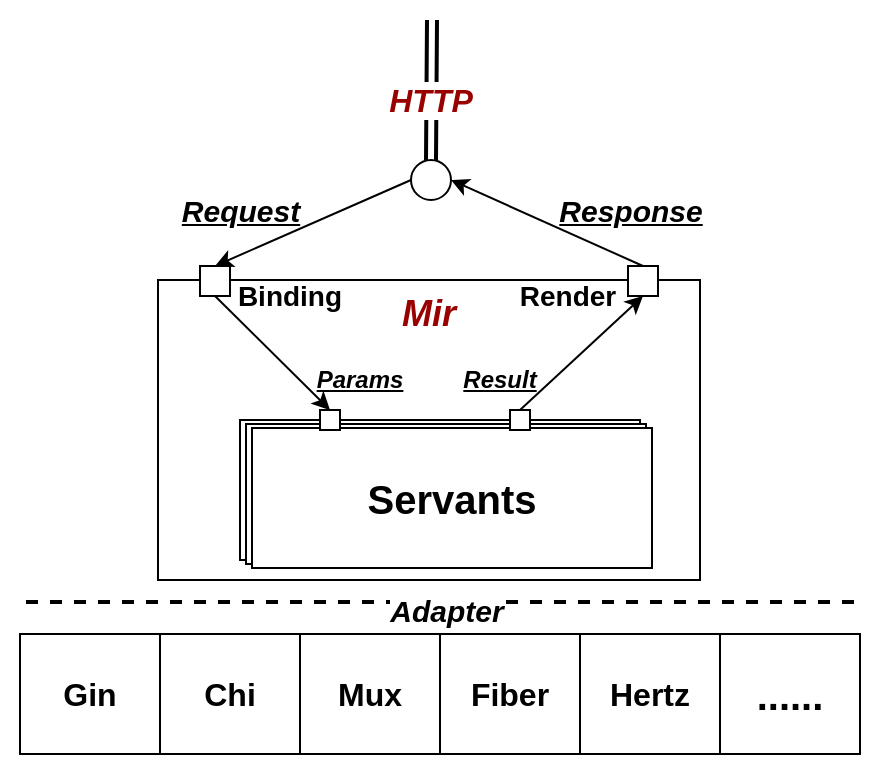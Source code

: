 <mxfile version="20.3.0" type="device"><diagram id="ZOxuEieQiebRqiN2HW-F" name="Page-1"><mxGraphModel dx="1552" dy="934" grid="1" gridSize="10" guides="1" tooltips="1" connect="1" arrows="1" fold="1" page="1" pageScale="1" pageWidth="827" pageHeight="1169" math="0" shadow="0"><root><mxCell id="0"/><mxCell id="1" parent="0"/><mxCell id="HLY3_FzVcBv65uhB9cjh-90" value="" style="rounded=0;whiteSpace=wrap;html=1;dashed=1;strokeColor=none;fontSize=20;fontColor=#000000;fillColor=none;gradientColor=none;" parent="1" vertex="1"><mxGeometry x="100" y="190" width="440" height="390" as="geometry"/></mxCell><mxCell id="HLY3_FzVcBv65uhB9cjh-91" value="Mir" style="rounded=0;whiteSpace=wrap;html=1;fontStyle=3;verticalAlign=top;fontSize=18;fontColor=#990000;" parent="1" vertex="1"><mxGeometry x="179" y="330" width="271" height="150" as="geometry"/></mxCell><mxCell id="HLY3_FzVcBv65uhB9cjh-92" value="" style="whiteSpace=wrap;html=1;aspect=fixed;" parent="1" vertex="1"><mxGeometry x="200" y="323" width="15" height="15" as="geometry"/></mxCell><mxCell id="HLY3_FzVcBv65uhB9cjh-93" value="" style="whiteSpace=wrap;html=1;aspect=fixed;" parent="1" vertex="1"><mxGeometry x="414" y="323" width="15" height="15" as="geometry"/></mxCell><mxCell id="HLY3_FzVcBv65uhB9cjh-94" value="Servant" style="rounded=0;whiteSpace=wrap;html=1;fontStyle=1;fontSize=20;fontColor=#000000;" parent="1" vertex="1"><mxGeometry x="220" y="400" width="200" height="70" as="geometry"/></mxCell><mxCell id="HLY3_FzVcBv65uhB9cjh-97" value="" style="endArrow=classic;html=1;rounded=0;entryX=0.5;entryY=0;entryDx=0;entryDy=0;exitX=0;exitY=0.5;exitDx=0;exitDy=0;" parent="1" source="HLY3_FzVcBv65uhB9cjh-107" target="HLY3_FzVcBv65uhB9cjh-92" edge="1"><mxGeometry width="50" height="50" relative="1" as="geometry"><mxPoint x="300" y="260" as="sourcePoint"/><mxPoint x="200" y="260" as="targetPoint"/></mxGeometry></mxCell><mxCell id="HLY3_FzVcBv65uhB9cjh-98" value="" style="endArrow=classic;html=1;rounded=0;exitX=0.5;exitY=0;exitDx=0;exitDy=0;entryX=1;entryY=0.5;entryDx=0;entryDy=0;" parent="1" source="HLY3_FzVcBv65uhB9cjh-93" target="HLY3_FzVcBv65uhB9cjh-107" edge="1"><mxGeometry width="50" height="50" relative="1" as="geometry"><mxPoint x="390" y="500" as="sourcePoint"/><mxPoint x="340" y="260" as="targetPoint"/></mxGeometry></mxCell><mxCell id="HLY3_FzVcBv65uhB9cjh-99" value="" style="endArrow=classic;html=1;rounded=0;exitX=0.5;exitY=1;exitDx=0;exitDy=0;entryX=0.5;entryY=0;entryDx=0;entryDy=0;" parent="1" source="HLY3_FzVcBv65uhB9cjh-92" edge="1"><mxGeometry width="50" height="50" relative="1" as="geometry"><mxPoint x="390" y="500" as="sourcePoint"/><mxPoint x="265" y="395" as="targetPoint"/></mxGeometry></mxCell><mxCell id="HLY3_FzVcBv65uhB9cjh-100" value="" style="endArrow=classic;html=1;rounded=0;exitX=0.5;exitY=0;exitDx=0;exitDy=0;entryX=0.5;entryY=1;entryDx=0;entryDy=0;" parent="1" target="HLY3_FzVcBv65uhB9cjh-93" edge="1"><mxGeometry width="50" height="50" relative="1" as="geometry"><mxPoint x="360" y="395" as="sourcePoint"/><mxPoint x="440" y="450" as="targetPoint"/></mxGeometry></mxCell><mxCell id="HLY3_FzVcBv65uhB9cjh-101" value="Binding" style="text;html=1;strokeColor=none;fillColor=none;align=center;verticalAlign=middle;whiteSpace=wrap;rounded=0;fontStyle=1;fontSize=14;" parent="1" vertex="1"><mxGeometry x="215" y="323" width="60" height="30" as="geometry"/></mxCell><mxCell id="HLY3_FzVcBv65uhB9cjh-102" value="Render" style="text;html=1;strokeColor=none;fillColor=none;align=center;verticalAlign=middle;whiteSpace=wrap;rounded=0;fontStyle=1;fontSize=14;" parent="1" vertex="1"><mxGeometry x="354" y="323" width="60" height="30" as="geometry"/></mxCell><mxCell id="HLY3_FzVcBv65uhB9cjh-103" value="Params" style="text;html=1;strokeColor=none;fillColor=none;align=center;verticalAlign=middle;whiteSpace=wrap;rounded=0;fontStyle=7" parent="1" vertex="1"><mxGeometry x="250" y="365" width="60" height="30" as="geometry"/></mxCell><mxCell id="HLY3_FzVcBv65uhB9cjh-104" value="Result" style="text;html=1;strokeColor=none;fillColor=none;align=center;verticalAlign=middle;whiteSpace=wrap;rounded=0;fontStyle=7" parent="1" vertex="1"><mxGeometry x="320" y="365" width="60" height="30" as="geometry"/></mxCell><mxCell id="HLY3_FzVcBv65uhB9cjh-105" value="Request" style="text;html=1;align=center;verticalAlign=middle;resizable=0;points=[];autosize=1;strokeColor=none;fillColor=none;fontStyle=7;fontSize=15;" parent="1" vertex="1"><mxGeometry x="180" y="280" width="80" height="30" as="geometry"/></mxCell><mxCell id="HLY3_FzVcBv65uhB9cjh-106" value="Response" style="text;html=1;align=center;verticalAlign=middle;resizable=0;points=[];autosize=1;strokeColor=none;fillColor=none;fontStyle=7;fontSize=15;" parent="1" vertex="1"><mxGeometry x="365" y="280" width="100" height="30" as="geometry"/></mxCell><mxCell id="HLY3_FzVcBv65uhB9cjh-107" value="" style="ellipse;whiteSpace=wrap;html=1;aspect=fixed;fontSize=15;" parent="1" vertex="1"><mxGeometry x="305.5" y="270" width="20" height="20" as="geometry"/></mxCell><mxCell id="HLY3_FzVcBv65uhB9cjh-108" value="" style="endArrow=none;html=1;rounded=0;fontSize=15;exitX=0.5;exitY=0;exitDx=0;exitDy=0;strokeWidth=2;shape=link;" parent="1" source="HLY3_FzVcBv65uhB9cjh-107" edge="1"><mxGeometry width="50" height="50" relative="1" as="geometry"><mxPoint x="390" y="560" as="sourcePoint"/><mxPoint x="316" y="200" as="targetPoint"/></mxGeometry></mxCell><mxCell id="HLY3_FzVcBv65uhB9cjh-109" value="HTTP" style="edgeLabel;html=1;align=center;verticalAlign=middle;resizable=0;points=[];fontSize=16;fontStyle=3;fontColor=#990000;" parent="HLY3_FzVcBv65uhB9cjh-108" vertex="1" connectable="0"><mxGeometry x="0.161" y="-2" relative="1" as="geometry"><mxPoint x="-3" y="10" as="offset"/></mxGeometry></mxCell><mxCell id="HLY3_FzVcBv65uhB9cjh-110" value="" style="rounded=0;whiteSpace=wrap;html=1;fontSize=18;fontColor=#000000;fillColor=none;" parent="1" vertex="1"><mxGeometry x="110" y="507" width="420" height="60" as="geometry"/></mxCell><mxCell id="HLY3_FzVcBv65uhB9cjh-111" value="Gin" style="rounded=0;whiteSpace=wrap;html=1;strokeColor=default;fontSize=16;fontColor=#000000;fillColor=default;gradientColor=none;fontStyle=1" parent="1" vertex="1"><mxGeometry x="110" y="507" width="70" height="60" as="geometry"/></mxCell><mxCell id="HLY3_FzVcBv65uhB9cjh-112" value="Chi" style="rounded=0;whiteSpace=wrap;html=1;strokeColor=default;fontSize=16;fontColor=#000000;fillColor=default;gradientColor=none;fontStyle=1" parent="1" vertex="1"><mxGeometry x="180" y="507" width="70" height="60" as="geometry"/></mxCell><mxCell id="HLY3_FzVcBv65uhB9cjh-113" value="Mux" style="rounded=0;whiteSpace=wrap;html=1;strokeColor=default;fontSize=16;fontColor=#000000;fillColor=default;gradientColor=none;fontStyle=1" parent="1" vertex="1"><mxGeometry x="250" y="507" width="70" height="60" as="geometry"/></mxCell><mxCell id="HLY3_FzVcBv65uhB9cjh-114" value="Fiber" style="rounded=0;whiteSpace=wrap;html=1;strokeColor=default;fontSize=16;fontColor=#000000;fillColor=default;gradientColor=none;fontStyle=1" parent="1" vertex="1"><mxGeometry x="320" y="507" width="70" height="60" as="geometry"/></mxCell><mxCell id="HLY3_FzVcBv65uhB9cjh-115" value="Hertz" style="rounded=0;whiteSpace=wrap;html=1;strokeColor=default;fontSize=16;fontColor=#000000;fillColor=default;gradientColor=none;fontStyle=1" parent="1" vertex="1"><mxGeometry x="390" y="507" width="70" height="60" as="geometry"/></mxCell><mxCell id="HLY3_FzVcBv65uhB9cjh-116" value="......" style="rounded=0;whiteSpace=wrap;html=1;strokeColor=default;fontSize=20;fontColor=#000000;fillColor=default;gradientColor=none;fontStyle=1;verticalAlign=middle;horizontal=1;" parent="1" vertex="1"><mxGeometry x="460" y="507" width="70" height="60" as="geometry"/></mxCell><mxCell id="HLY3_FzVcBv65uhB9cjh-117" value="&lt;b&gt;&lt;font style=&quot;font-size: 15px;&quot;&gt;Adapter&lt;/font&gt;&lt;/b&gt;" style="line;strokeWidth=2;html=1;strokeColor=default;fontSize=18;fontColor=#000000;fillColor=default;gradientColor=none;dashed=1;verticalAlign=middle;fontStyle=2;align=center;horizontal=1;labelPosition=center;verticalLabelPosition=middle;" parent="1" vertex="1"><mxGeometry x="113" y="486" width="420" height="10" as="geometry"/></mxCell><mxCell id="FY386vWyt6d5Eh-5mqmg-1" value="Servant" style="rounded=0;whiteSpace=wrap;html=1;fontStyle=1;fontSize=20;fontColor=#000000;" vertex="1" parent="1"><mxGeometry x="223" y="402" width="200" height="70" as="geometry"/></mxCell><mxCell id="FY386vWyt6d5Eh-5mqmg-2" value="Servants" style="rounded=0;whiteSpace=wrap;html=1;fontStyle=1;fontSize=20;fontColor=#000000;" vertex="1" parent="1"><mxGeometry x="226" y="404" width="200" height="70" as="geometry"/></mxCell><mxCell id="FY386vWyt6d5Eh-5mqmg-3" value="" style="whiteSpace=wrap;html=1;aspect=fixed;" vertex="1" parent="1"><mxGeometry x="260" y="395" width="10" height="10" as="geometry"/></mxCell><mxCell id="FY386vWyt6d5Eh-5mqmg-4" value="" style="whiteSpace=wrap;html=1;aspect=fixed;" vertex="1" parent="1"><mxGeometry x="355" y="395" width="10" height="10" as="geometry"/></mxCell></root></mxGraphModel></diagram></mxfile>